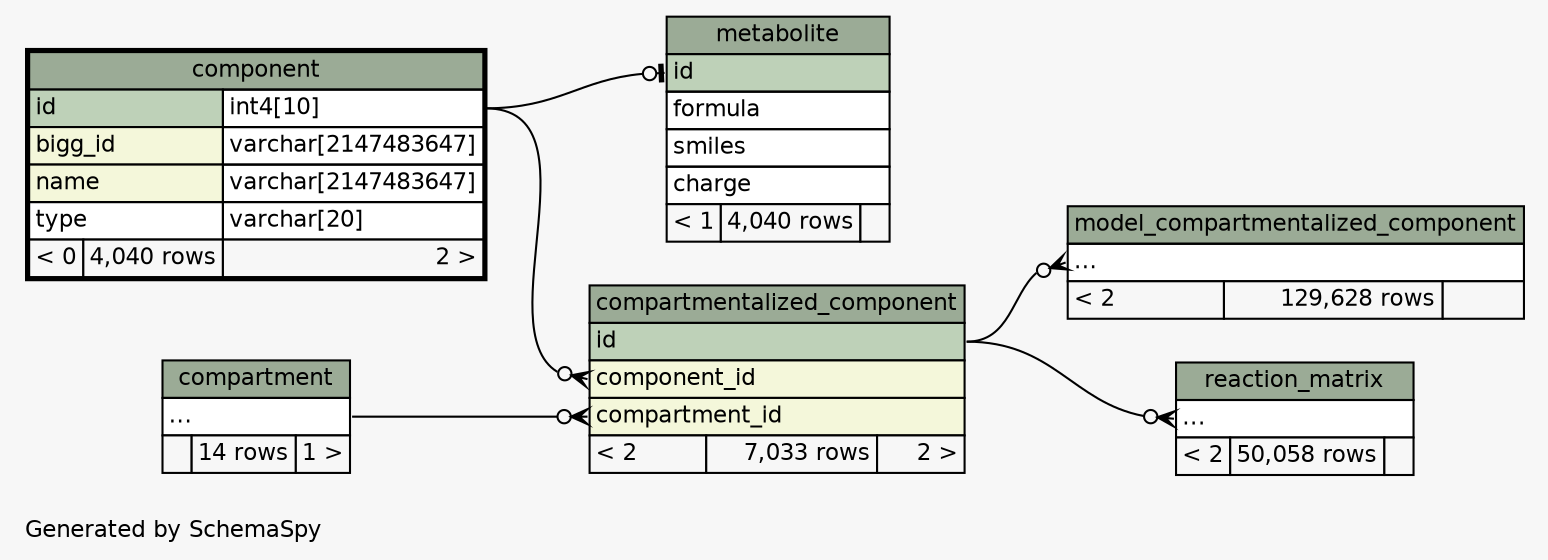 // dot 2.38.0 on Mac OS X 10.10.3
// SchemaSpy rev 590
digraph "twoDegreesRelationshipsDiagram" {
  graph [
    rankdir="RL"
    bgcolor="#f7f7f7"
    label="\nGenerated by SchemaSpy"
    labeljust="l"
    nodesep="0.18"
    ranksep="0.46"
    fontname="Helvetica"
    fontsize="11"
  ];
  node [
    fontname="Helvetica"
    fontsize="11"
    shape="plaintext"
  ];
  edge [
    arrowsize="0.8"
  ];
  "compartmentalized_component":"compartment_id":w -> "compartment":"elipses":e [arrowhead=none dir=back arrowtail=crowodot];
  "compartmentalized_component":"component_id":w -> "component":"id.type":e [arrowhead=none dir=back arrowtail=crowodot];
  "metabolite":"id":w -> "component":"id.type":e [arrowhead=none dir=back arrowtail=teeodot];
  "model_compartmentalized_component":"elipses":w -> "compartmentalized_component":"id":e [arrowhead=none dir=back arrowtail=crowodot];
  "reaction_matrix":"elipses":w -> "compartmentalized_component":"id":e [arrowhead=none dir=back arrowtail=crowodot];
  "compartment" [
    label=<
    <TABLE BORDER="0" CELLBORDER="1" CELLSPACING="0" BGCOLOR="#ffffff">
      <TR><TD COLSPAN="3" BGCOLOR="#9bab96" ALIGN="CENTER">compartment</TD></TR>
      <TR><TD PORT="elipses" COLSPAN="3" ALIGN="LEFT">...</TD></TR>
      <TR><TD ALIGN="LEFT" BGCOLOR="#f7f7f7">  </TD><TD ALIGN="RIGHT" BGCOLOR="#f7f7f7">14 rows</TD><TD ALIGN="RIGHT" BGCOLOR="#f7f7f7">1 &gt;</TD></TR>
    </TABLE>>
    URL="compartment.html"
    tooltip="compartment"
  ];
  "compartmentalized_component" [
    label=<
    <TABLE BORDER="0" CELLBORDER="1" CELLSPACING="0" BGCOLOR="#ffffff">
      <TR><TD COLSPAN="3" BGCOLOR="#9bab96" ALIGN="CENTER">compartmentalized_component</TD></TR>
      <TR><TD PORT="id" COLSPAN="3" BGCOLOR="#bed1b8" ALIGN="LEFT">id</TD></TR>
      <TR><TD PORT="component_id" COLSPAN="3" BGCOLOR="#f4f7da" ALIGN="LEFT">component_id</TD></TR>
      <TR><TD PORT="compartment_id" COLSPAN="3" BGCOLOR="#f4f7da" ALIGN="LEFT">compartment_id</TD></TR>
      <TR><TD ALIGN="LEFT" BGCOLOR="#f7f7f7">&lt; 2</TD><TD ALIGN="RIGHT" BGCOLOR="#f7f7f7">7,033 rows</TD><TD ALIGN="RIGHT" BGCOLOR="#f7f7f7">2 &gt;</TD></TR>
    </TABLE>>
    URL="compartmentalized_component.html"
    tooltip="compartmentalized_component"
  ];
  "component" [
    label=<
    <TABLE BORDER="2" CELLBORDER="1" CELLSPACING="0" BGCOLOR="#ffffff">
      <TR><TD COLSPAN="3" BGCOLOR="#9bab96" ALIGN="CENTER">component</TD></TR>
      <TR><TD PORT="id" COLSPAN="2" BGCOLOR="#bed1b8" ALIGN="LEFT">id</TD><TD PORT="id.type" ALIGN="LEFT">int4[10]</TD></TR>
      <TR><TD PORT="bigg_id" COLSPAN="2" BGCOLOR="#f4f7da" ALIGN="LEFT">bigg_id</TD><TD PORT="bigg_id.type" ALIGN="LEFT">varchar[2147483647]</TD></TR>
      <TR><TD PORT="name" COLSPAN="2" BGCOLOR="#f4f7da" ALIGN="LEFT">name</TD><TD PORT="name.type" ALIGN="LEFT">varchar[2147483647]</TD></TR>
      <TR><TD PORT="type" COLSPAN="2" ALIGN="LEFT">type</TD><TD PORT="type.type" ALIGN="LEFT">varchar[20]</TD></TR>
      <TR><TD ALIGN="LEFT" BGCOLOR="#f7f7f7">&lt; 0</TD><TD ALIGN="RIGHT" BGCOLOR="#f7f7f7">4,040 rows</TD><TD ALIGN="RIGHT" BGCOLOR="#f7f7f7">2 &gt;</TD></TR>
    </TABLE>>
    URL="component.html"
    tooltip="component"
  ];
  "metabolite" [
    label=<
    <TABLE BORDER="0" CELLBORDER="1" CELLSPACING="0" BGCOLOR="#ffffff">
      <TR><TD COLSPAN="3" BGCOLOR="#9bab96" ALIGN="CENTER">metabolite</TD></TR>
      <TR><TD PORT="id" COLSPAN="3" BGCOLOR="#bed1b8" ALIGN="LEFT">id</TD></TR>
      <TR><TD PORT="formula" COLSPAN="3" ALIGN="LEFT">formula</TD></TR>
      <TR><TD PORT="smiles" COLSPAN="3" ALIGN="LEFT">smiles</TD></TR>
      <TR><TD PORT="charge" COLSPAN="3" ALIGN="LEFT">charge</TD></TR>
      <TR><TD ALIGN="LEFT" BGCOLOR="#f7f7f7">&lt; 1</TD><TD ALIGN="RIGHT" BGCOLOR="#f7f7f7">4,040 rows</TD><TD ALIGN="RIGHT" BGCOLOR="#f7f7f7">  </TD></TR>
    </TABLE>>
    URL="metabolite.html"
    tooltip="metabolite"
  ];
  "model_compartmentalized_component" [
    label=<
    <TABLE BORDER="0" CELLBORDER="1" CELLSPACING="0" BGCOLOR="#ffffff">
      <TR><TD COLSPAN="3" BGCOLOR="#9bab96" ALIGN="CENTER">model_compartmentalized_component</TD></TR>
      <TR><TD PORT="elipses" COLSPAN="3" ALIGN="LEFT">...</TD></TR>
      <TR><TD ALIGN="LEFT" BGCOLOR="#f7f7f7">&lt; 2</TD><TD ALIGN="RIGHT" BGCOLOR="#f7f7f7">129,628 rows</TD><TD ALIGN="RIGHT" BGCOLOR="#f7f7f7">  </TD></TR>
    </TABLE>>
    URL="model_compartmentalized_component.html"
    tooltip="model_compartmentalized_component"
  ];
  "reaction_matrix" [
    label=<
    <TABLE BORDER="0" CELLBORDER="1" CELLSPACING="0" BGCOLOR="#ffffff">
      <TR><TD COLSPAN="3" BGCOLOR="#9bab96" ALIGN="CENTER">reaction_matrix</TD></TR>
      <TR><TD PORT="elipses" COLSPAN="3" ALIGN="LEFT">...</TD></TR>
      <TR><TD ALIGN="LEFT" BGCOLOR="#f7f7f7">&lt; 2</TD><TD ALIGN="RIGHT" BGCOLOR="#f7f7f7">50,058 rows</TD><TD ALIGN="RIGHT" BGCOLOR="#f7f7f7">  </TD></TR>
    </TABLE>>
    URL="reaction_matrix.html"
    tooltip="reaction_matrix"
  ];
}
